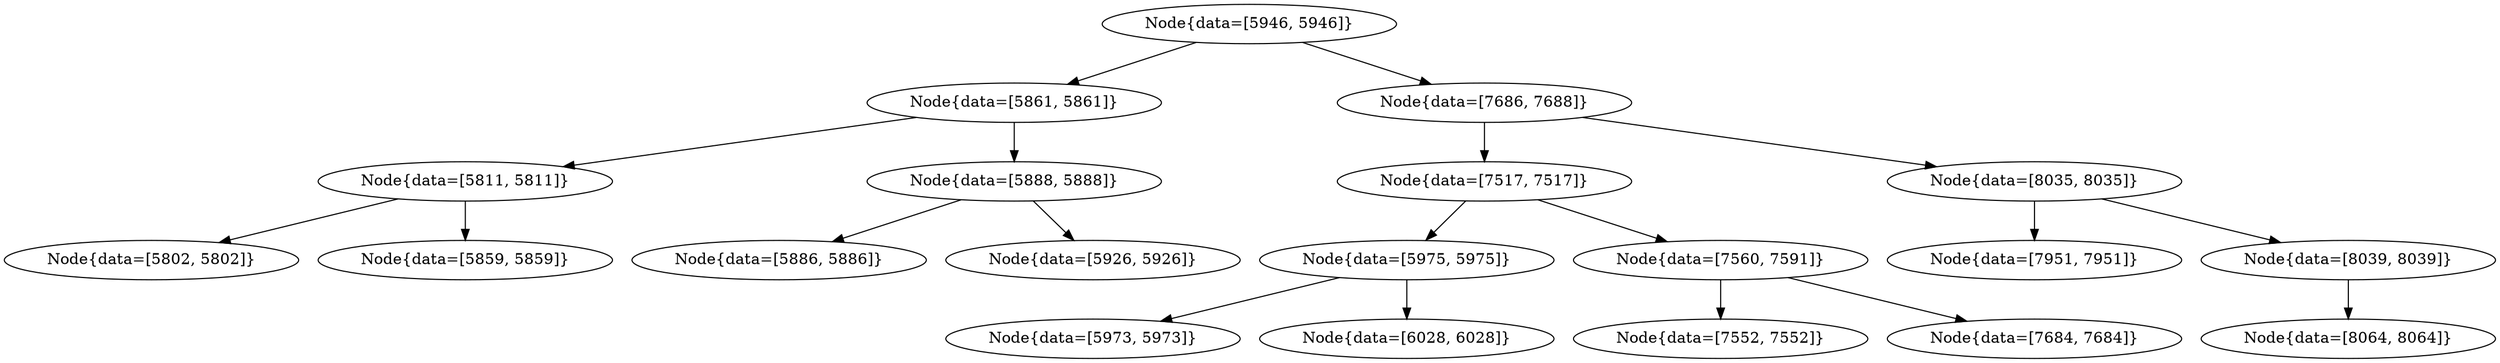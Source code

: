 digraph G{
102617125 [label="Node{data=[5946, 5946]}"]
102617125 -> 306980751
306980751 [label="Node{data=[5861, 5861]}"]
306980751 -> 363988129
363988129 [label="Node{data=[5811, 5811]}"]
363988129 -> 1997963191
1997963191 [label="Node{data=[5802, 5802]}"]
363988129 -> 534906248
534906248 [label="Node{data=[5859, 5859]}"]
306980751 -> 1826699684
1826699684 [label="Node{data=[5888, 5888]}"]
1826699684 -> 1769193365
1769193365 [label="Node{data=[5886, 5886]}"]
1826699684 -> 769429195
769429195 [label="Node{data=[5926, 5926]}"]
102617125 -> 580718781
580718781 [label="Node{data=[7686, 7688]}"]
580718781 -> 1196695891
1196695891 [label="Node{data=[7517, 7517]}"]
1196695891 -> 867148091
867148091 [label="Node{data=[5975, 5975]}"]
867148091 -> 2051853139
2051853139 [label="Node{data=[5973, 5973]}"]
867148091 -> 815674463
815674463 [label="Node{data=[6028, 6028]}"]
1196695891 -> 1453774246
1453774246 [label="Node{data=[7560, 7591]}"]
1453774246 -> 416153648
416153648 [label="Node{data=[7552, 7552]}"]
1453774246 -> 71587369
71587369 [label="Node{data=[7684, 7684]}"]
580718781 -> 1169794610
1169794610 [label="Node{data=[8035, 8035]}"]
1169794610 -> 634540230
634540230 [label="Node{data=[7951, 7951]}"]
1169794610 -> 1307904972
1307904972 [label="Node{data=[8039, 8039]}"]
1307904972 -> 1797712197
1797712197 [label="Node{data=[8064, 8064]}"]
}